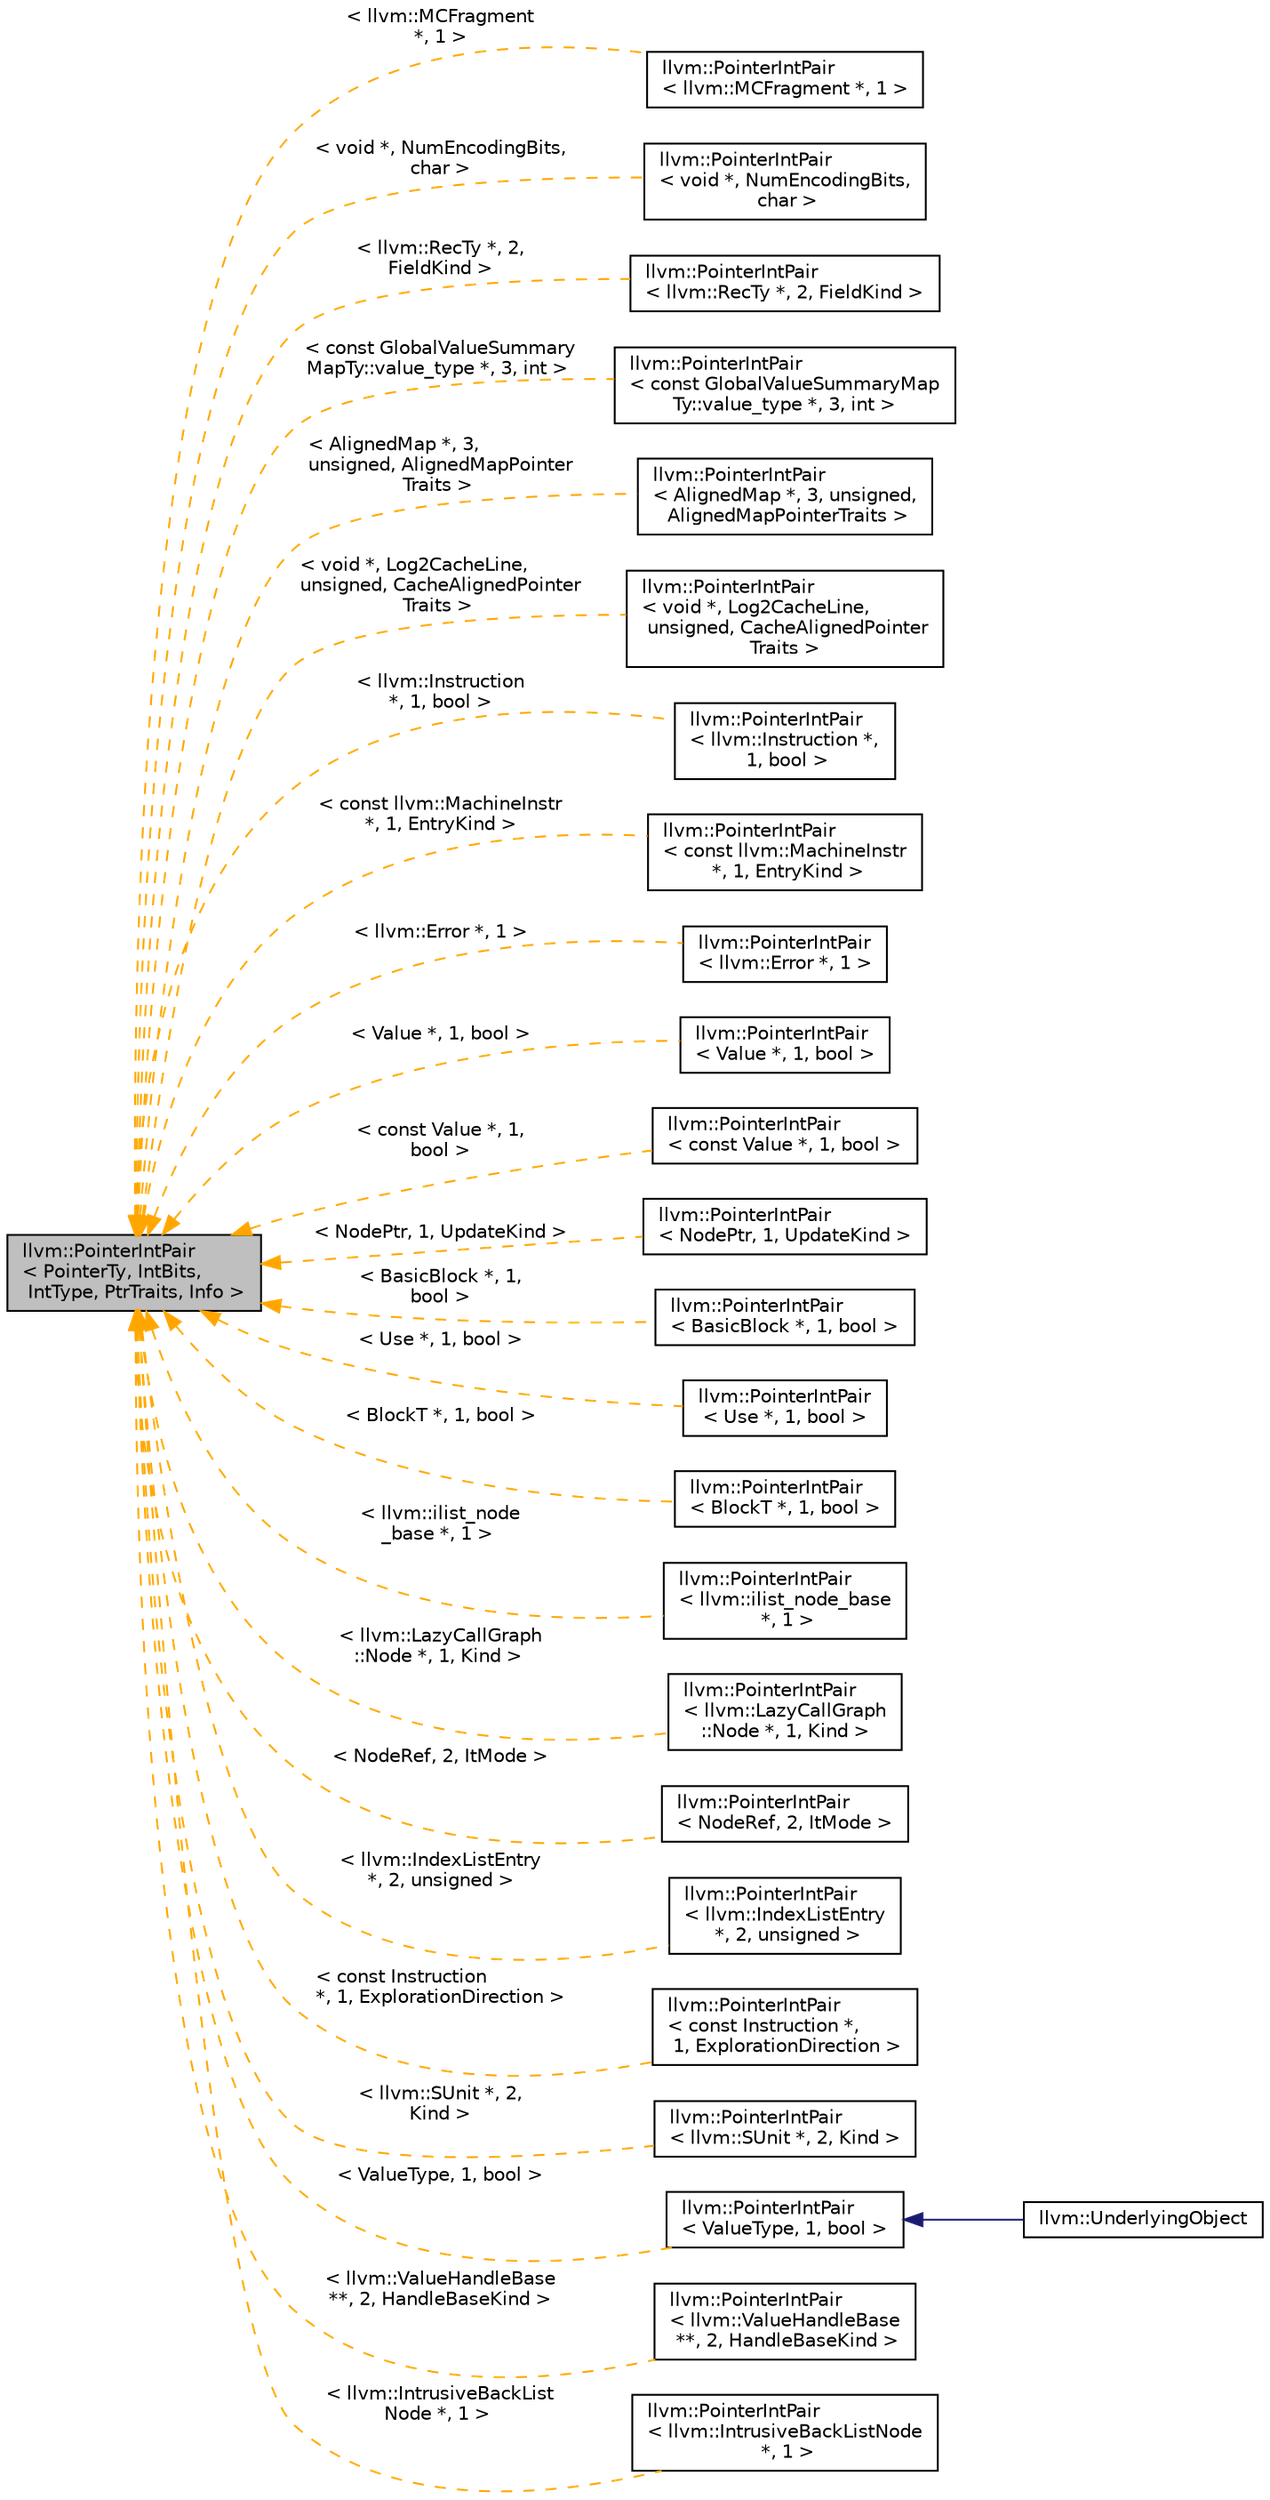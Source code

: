 digraph "llvm::PointerIntPair&lt; PointerTy, IntBits, IntType, PtrTraits, Info &gt;"
{
 // LATEX_PDF_SIZE
  bgcolor="transparent";
  edge [fontname="Helvetica",fontsize="10",labelfontname="Helvetica",labelfontsize="10"];
  node [fontname="Helvetica",fontsize="10",shape=record];
  rankdir="LR";
  Node1 [label="llvm::PointerIntPair\l\< PointerTy, IntBits,\l IntType, PtrTraits, Info \>",height=0.2,width=0.4,color="black", fillcolor="grey75", style="filled", fontcolor="black",tooltip="PointerIntPair - This class implements a pair of a pointer and small integer."];
  Node1 -> Node2 [dir="back",color="orange",fontsize="10",style="dashed",label=" \< llvm::MCFragment\l *, 1 \>" ,fontname="Helvetica"];
  Node2 [label="llvm::PointerIntPair\l\< llvm::MCFragment *, 1 \>",height=0.2,width=0.4,color="black",URL="$classllvm_1_1PointerIntPair.html",tooltip=" "];
  Node1 -> Node3 [dir="back",color="orange",fontsize="10",style="dashed",label=" \< void *, NumEncodingBits,\l char \>" ,fontname="Helvetica"];
  Node3 [label="llvm::PointerIntPair\l\< void *, NumEncodingBits,\l char \>",height=0.2,width=0.4,color="black",URL="$classllvm_1_1PointerIntPair.html",tooltip=" "];
  Node1 -> Node4 [dir="back",color="orange",fontsize="10",style="dashed",label=" \< llvm::RecTy *, 2,\l FieldKind \>" ,fontname="Helvetica"];
  Node4 [label="llvm::PointerIntPair\l\< llvm::RecTy *, 2, FieldKind \>",height=0.2,width=0.4,color="black",URL="$classllvm_1_1PointerIntPair.html",tooltip=" "];
  Node1 -> Node5 [dir="back",color="orange",fontsize="10",style="dashed",label=" \< const GlobalValueSummary\lMapTy::value_type *, 3, int \>" ,fontname="Helvetica"];
  Node5 [label="llvm::PointerIntPair\l\< const GlobalValueSummaryMap\lTy::value_type *, 3, int \>",height=0.2,width=0.4,color="black",URL="$classllvm_1_1PointerIntPair.html",tooltip=" "];
  Node1 -> Node6 [dir="back",color="orange",fontsize="10",style="dashed",label=" \< AlignedMap *, 3,\l unsigned, AlignedMapPointer\lTraits \>" ,fontname="Helvetica"];
  Node6 [label="llvm::PointerIntPair\l\< AlignedMap *, 3, unsigned,\l AlignedMapPointerTraits \>",height=0.2,width=0.4,color="black",URL="$classllvm_1_1PointerIntPair.html",tooltip=" "];
  Node1 -> Node7 [dir="back",color="orange",fontsize="10",style="dashed",label=" \< void *, Log2CacheLine,\l unsigned, CacheAlignedPointer\lTraits \>" ,fontname="Helvetica"];
  Node7 [label="llvm::PointerIntPair\l\< void *, Log2CacheLine,\l unsigned, CacheAlignedPointer\lTraits \>",height=0.2,width=0.4,color="black",URL="$classllvm_1_1PointerIntPair.html",tooltip=" "];
  Node1 -> Node8 [dir="back",color="orange",fontsize="10",style="dashed",label=" \< llvm::Instruction\l *, 1, bool \>" ,fontname="Helvetica"];
  Node8 [label="llvm::PointerIntPair\l\< llvm::Instruction *,\l 1, bool \>",height=0.2,width=0.4,color="black",URL="$classllvm_1_1PointerIntPair.html",tooltip=" "];
  Node1 -> Node9 [dir="back",color="orange",fontsize="10",style="dashed",label=" \< const llvm::MachineInstr\l *, 1, EntryKind \>" ,fontname="Helvetica"];
  Node9 [label="llvm::PointerIntPair\l\< const llvm::MachineInstr\l *, 1, EntryKind \>",height=0.2,width=0.4,color="black",URL="$classllvm_1_1PointerIntPair.html",tooltip=" "];
  Node1 -> Node10 [dir="back",color="orange",fontsize="10",style="dashed",label=" \< llvm::Error *, 1 \>" ,fontname="Helvetica"];
  Node10 [label="llvm::PointerIntPair\l\< llvm::Error *, 1 \>",height=0.2,width=0.4,color="black",URL="$classllvm_1_1PointerIntPair.html",tooltip=" "];
  Node1 -> Node11 [dir="back",color="orange",fontsize="10",style="dashed",label=" \< Value *, 1, bool \>" ,fontname="Helvetica"];
  Node11 [label="llvm::PointerIntPair\l\< Value *, 1, bool \>",height=0.2,width=0.4,color="black",URL="$classllvm_1_1PointerIntPair.html",tooltip=" "];
  Node1 -> Node12 [dir="back",color="orange",fontsize="10",style="dashed",label=" \< const Value *, 1,\l bool \>" ,fontname="Helvetica"];
  Node12 [label="llvm::PointerIntPair\l\< const Value *, 1, bool \>",height=0.2,width=0.4,color="black",URL="$classllvm_1_1PointerIntPair.html",tooltip=" "];
  Node1 -> Node13 [dir="back",color="orange",fontsize="10",style="dashed",label=" \< NodePtr, 1, UpdateKind \>" ,fontname="Helvetica"];
  Node13 [label="llvm::PointerIntPair\l\< NodePtr, 1, UpdateKind \>",height=0.2,width=0.4,color="black",URL="$classllvm_1_1PointerIntPair.html",tooltip=" "];
  Node1 -> Node14 [dir="back",color="orange",fontsize="10",style="dashed",label=" \< BasicBlock *, 1,\l bool \>" ,fontname="Helvetica"];
  Node14 [label="llvm::PointerIntPair\l\< BasicBlock *, 1, bool \>",height=0.2,width=0.4,color="black",URL="$classllvm_1_1PointerIntPair.html",tooltip=" "];
  Node1 -> Node15 [dir="back",color="orange",fontsize="10",style="dashed",label=" \< Use *, 1, bool \>" ,fontname="Helvetica"];
  Node15 [label="llvm::PointerIntPair\l\< Use *, 1, bool \>",height=0.2,width=0.4,color="black",URL="$classllvm_1_1PointerIntPair.html",tooltip=" "];
  Node1 -> Node16 [dir="back",color="orange",fontsize="10",style="dashed",label=" \< BlockT *, 1, bool \>" ,fontname="Helvetica"];
  Node16 [label="llvm::PointerIntPair\l\< BlockT *, 1, bool \>",height=0.2,width=0.4,color="black",URL="$classllvm_1_1PointerIntPair.html",tooltip=" "];
  Node1 -> Node17 [dir="back",color="orange",fontsize="10",style="dashed",label=" \< llvm::ilist_node\l_base *, 1 \>" ,fontname="Helvetica"];
  Node17 [label="llvm::PointerIntPair\l\< llvm::ilist_node_base\l *, 1 \>",height=0.2,width=0.4,color="black",URL="$classllvm_1_1PointerIntPair.html",tooltip=" "];
  Node1 -> Node18 [dir="back",color="orange",fontsize="10",style="dashed",label=" \< llvm::LazyCallGraph\l::Node *, 1, Kind \>" ,fontname="Helvetica"];
  Node18 [label="llvm::PointerIntPair\l\< llvm::LazyCallGraph\l::Node *, 1, Kind \>",height=0.2,width=0.4,color="black",URL="$classllvm_1_1PointerIntPair.html",tooltip=" "];
  Node1 -> Node19 [dir="back",color="orange",fontsize="10",style="dashed",label=" \< NodeRef, 2, ItMode \>" ,fontname="Helvetica"];
  Node19 [label="llvm::PointerIntPair\l\< NodeRef, 2, ItMode \>",height=0.2,width=0.4,color="black",URL="$classllvm_1_1PointerIntPair.html",tooltip=" "];
  Node1 -> Node20 [dir="back",color="orange",fontsize="10",style="dashed",label=" \< llvm::IndexListEntry\l *, 2, unsigned \>" ,fontname="Helvetica"];
  Node20 [label="llvm::PointerIntPair\l\< llvm::IndexListEntry\l *, 2, unsigned \>",height=0.2,width=0.4,color="black",URL="$classllvm_1_1PointerIntPair.html",tooltip=" "];
  Node1 -> Node21 [dir="back",color="orange",fontsize="10",style="dashed",label=" \< const Instruction\l *, 1, ExplorationDirection \>" ,fontname="Helvetica"];
  Node21 [label="llvm::PointerIntPair\l\< const Instruction *,\l 1, ExplorationDirection \>",height=0.2,width=0.4,color="black",URL="$classllvm_1_1PointerIntPair.html",tooltip=" "];
  Node1 -> Node22 [dir="back",color="orange",fontsize="10",style="dashed",label=" \< llvm::SUnit *, 2,\l Kind \>" ,fontname="Helvetica"];
  Node22 [label="llvm::PointerIntPair\l\< llvm::SUnit *, 2, Kind \>",height=0.2,width=0.4,color="black",URL="$classllvm_1_1PointerIntPair.html",tooltip=" "];
  Node1 -> Node23 [dir="back",color="orange",fontsize="10",style="dashed",label=" \< ValueType, 1, bool \>" ,fontname="Helvetica"];
  Node23 [label="llvm::PointerIntPair\l\< ValueType, 1, bool \>",height=0.2,width=0.4,color="black",URL="$classllvm_1_1PointerIntPair.html",tooltip=" "];
  Node23 -> Node24 [dir="back",color="midnightblue",fontsize="10",style="solid",fontname="Helvetica"];
  Node24 [label="llvm::UnderlyingObject",height=0.2,width=0.4,color="black",URL="$structllvm_1_1UnderlyingObject.html",tooltip=" "];
  Node1 -> Node25 [dir="back",color="orange",fontsize="10",style="dashed",label=" \< llvm::ValueHandleBase\l **, 2, HandleBaseKind \>" ,fontname="Helvetica"];
  Node25 [label="llvm::PointerIntPair\l\< llvm::ValueHandleBase\l **, 2, HandleBaseKind \>",height=0.2,width=0.4,color="black",URL="$classllvm_1_1PointerIntPair.html",tooltip=" "];
  Node1 -> Node26 [dir="back",color="orange",fontsize="10",style="dashed",label=" \< llvm::IntrusiveBackList\lNode *, 1 \>" ,fontname="Helvetica"];
  Node26 [label="llvm::PointerIntPair\l\< llvm::IntrusiveBackListNode\l *, 1 \>",height=0.2,width=0.4,color="black",URL="$classllvm_1_1PointerIntPair.html",tooltip=" "];
}
